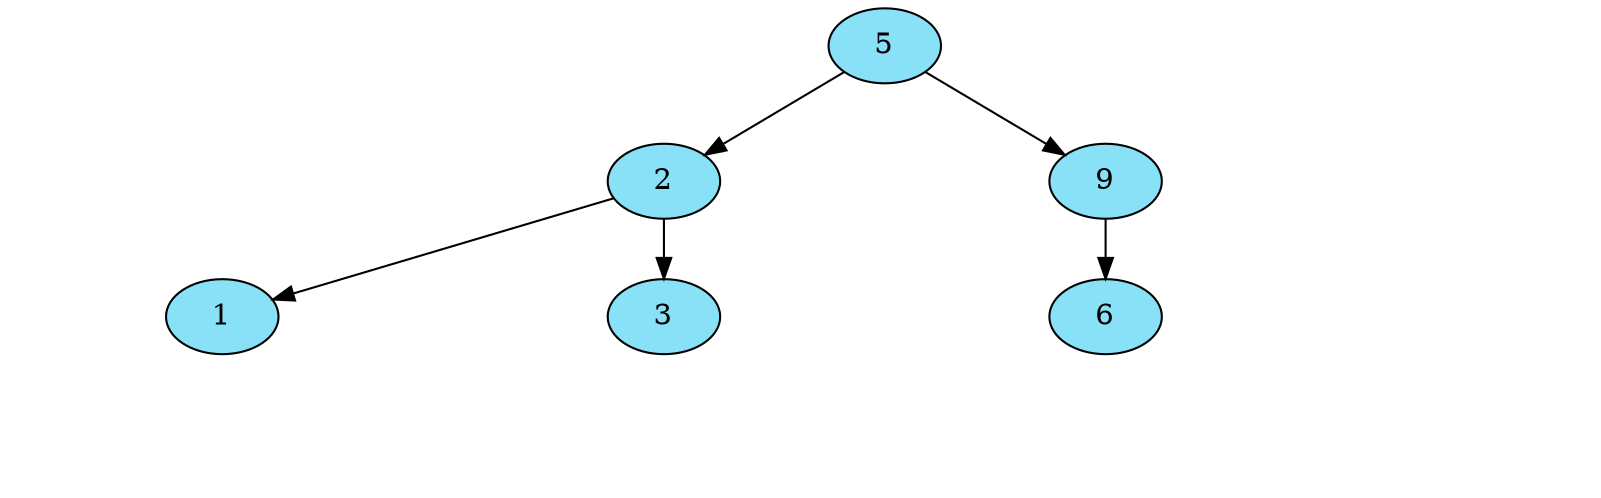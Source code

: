 digraph G {
nodesep=0; 
ranksep=0.4;
node[style = filled fillcolor="#88E1F7"];
	NodoAVL5[ label="5"  ];
	NodoAVL2[ label="2"];
NodoAVL5->NodoAVL2
	NodoAVL2[ label="2"  ];
	NodoAVL1[ label="1"];
NodoAVL2->NodoAVL1
	NodoAVL1[ label="1"  ];
Invisible884800908[style=invis];
NodoAVL1-> Invisible884800908[arrowsize=0 style= invisible] 
Invisible884800908[style=invis];
NodoAVL1-> Invisible884800908[arrowsize=0 style= invisible] 
	NodoAVL3[ label="3" ];
NodoAVL2->NodoAVL3
	NodoAVL3[ label="3"  ];
Invisible1863812873[style=invis];
NodoAVL3-> Invisible1863812873[arrowsize=0 style= invisible] 
Invisible1863812873[style=invis];
NodoAVL3-> Invisible1863812873[arrowsize=0 style= invisible] 
	NodoAVL9[ label="9" ];
NodoAVL5->NodoAVL9
	NodoAVL9[ label="9"  ];
	NodoAVL6[ label="6"];
NodoAVL9->NodoAVL6
	NodoAVL6[ label="6"  ];
Invisible317841678[style=invis];
NodoAVL6-> Invisible317841678[arrowsize=0 style= invisible] 
Invisible317841678[style=invis];
NodoAVL6-> Invisible317841678[arrowsize=0 style= invisible] 
Invisible732245328[style=invis];
NodoAVL9-> Invisible732245328[arrowsize=0 style= invisible] 
}